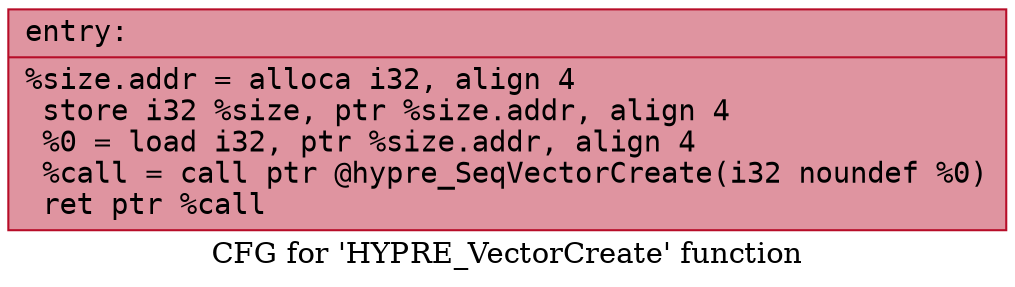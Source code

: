 digraph "CFG for 'HYPRE_VectorCreate' function" {
	label="CFG for 'HYPRE_VectorCreate' function";

	Node0x559b772b9630 [shape=record,color="#b70d28ff", style=filled, fillcolor="#b70d2870" fontname="Courier",label="{entry:\l|  %size.addr = alloca i32, align 4\l  store i32 %size, ptr %size.addr, align 4\l  %0 = load i32, ptr %size.addr, align 4\l  %call = call ptr @hypre_SeqVectorCreate(i32 noundef %0)\l  ret ptr %call\l}"];
}
